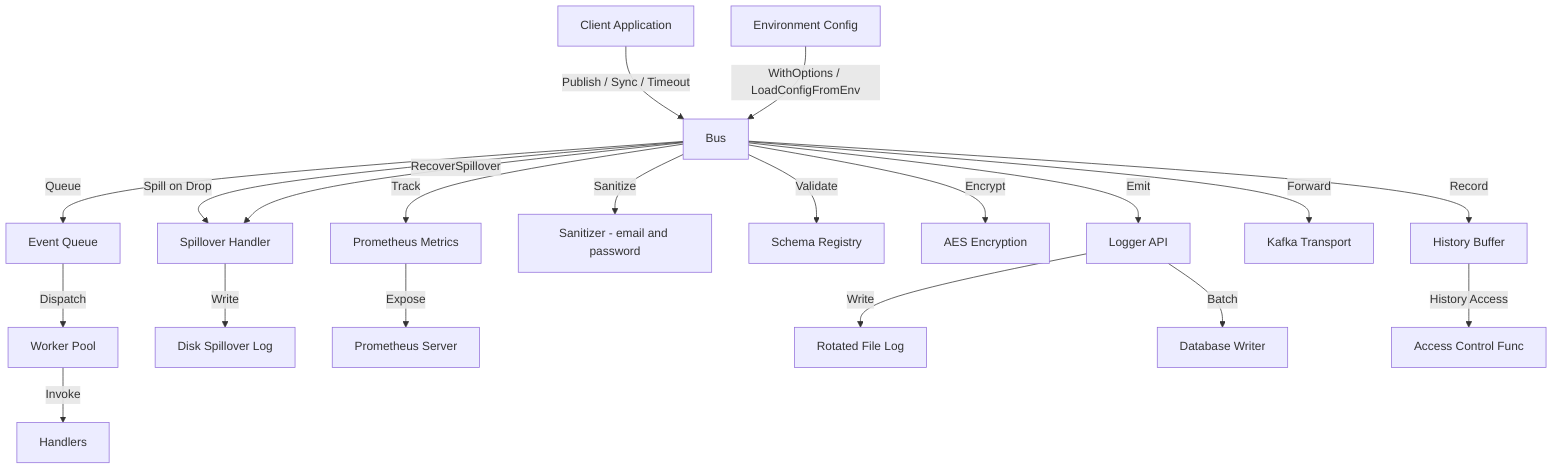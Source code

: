 graph TD
    %% Core data path
    A[Client Application] -->|Publish / Sync / Timeout| B[Bus]
    B -->|Queue| C[Event Queue]
    C -->|Dispatch| D[Worker Pool]
    D -->|Invoke| E[Handlers]

    %% Supporting subsystems
    B -->|Record| F[History Buffer]
    B -->|Spill on Drop| G[Spillover Handler]
    G -->|Write| H[Disk Spillover Log]
    B -->|RecoverSpillover| G

    %% Security and validation
    B -->|Sanitize| I[Sanitizer - email and password]
    B -->|Validate| J[Schema Registry]
    B -->|Encrypt| K[AES Encryption]

    %% Observability
    B -->|Track| L[Prometheus Metrics]
    L -->|Expose| M[Prometheus Server]

    %% Distributed forwarding
    B -->|Forward| N[Kafka Transport]

    %% Logging
    B -->|Emit| O[Logger API]
    O -->|Write| P[Rotated File Log]
    O -->|Batch| Q[Database Writer]

    %% Access control
    F -->|History Access| R[Access Control Func]

    %% Configuration
    S[Environment Config] -->|WithOptions / LoadConfigFromEnv| B